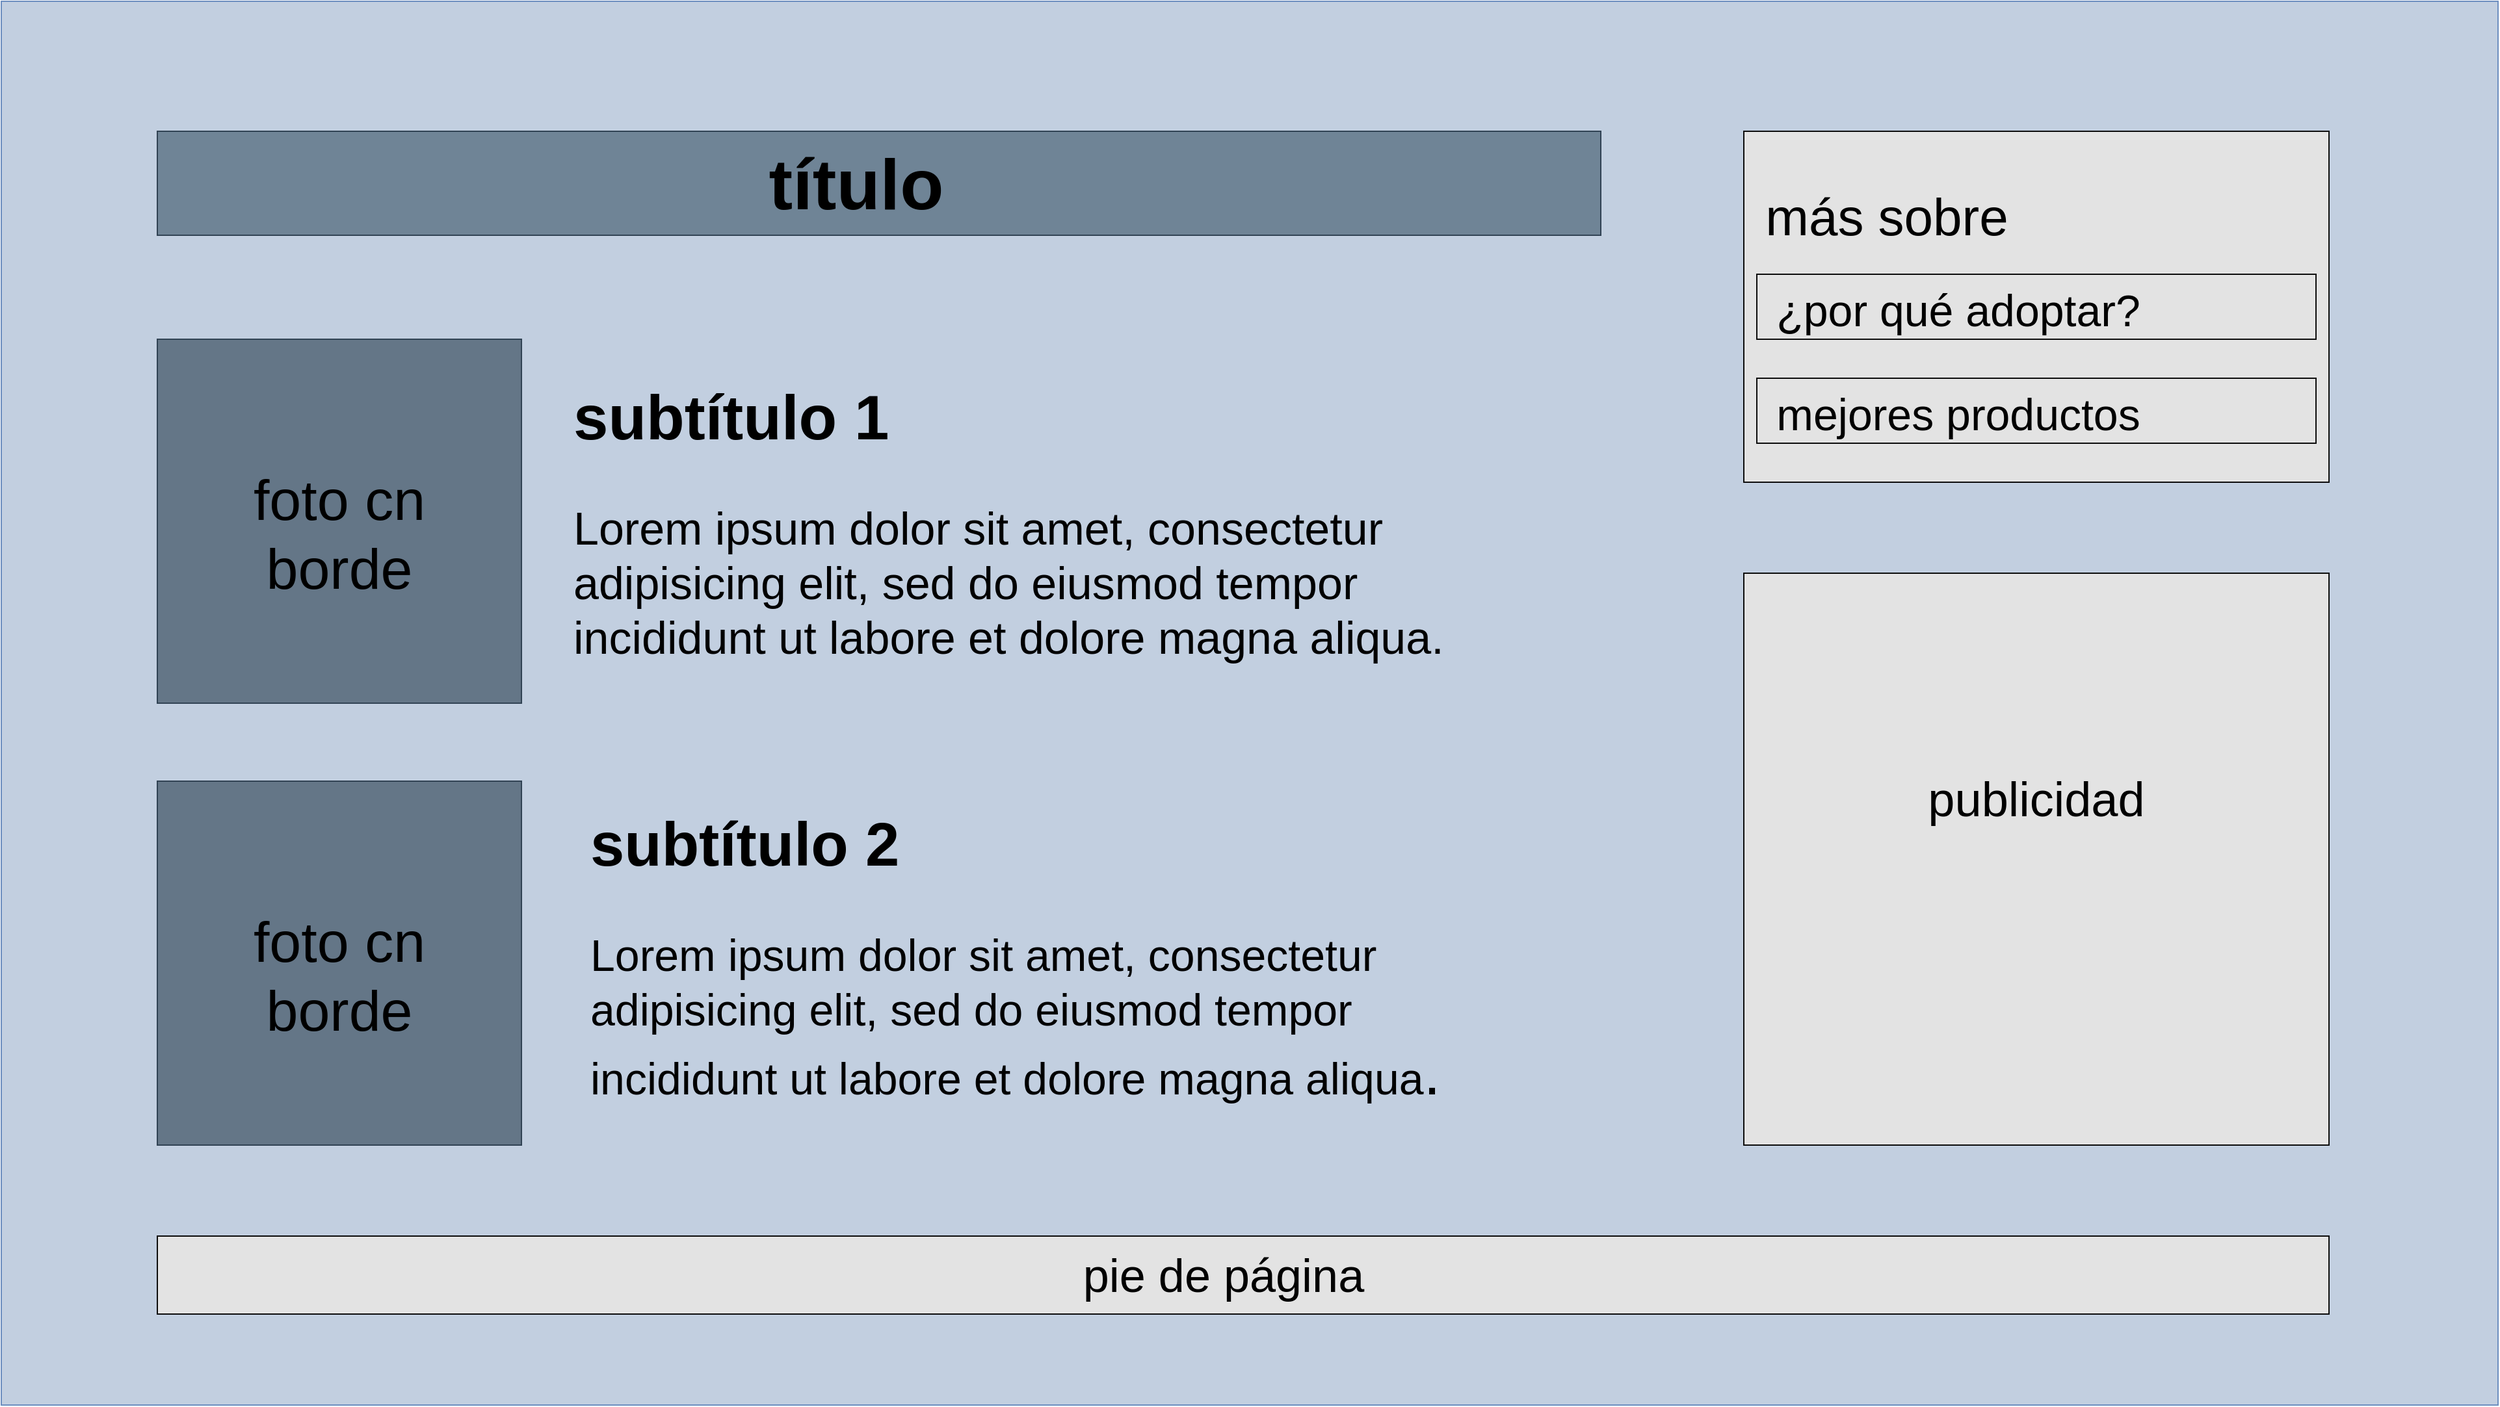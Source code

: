 <mxfile version="20.5.1" type="github">
  <diagram id="VAi6dXvgsATBHjodhpl_" name="Página-1">
    <mxGraphModel dx="2550" dy="1230" grid="1" gridSize="10" guides="1" tooltips="1" connect="1" arrows="1" fold="1" page="1" pageScale="1" pageWidth="1600" pageHeight="900" math="0" shadow="0">
      <root>
        <mxCell id="0" />
        <mxCell id="1" parent="0" />
        <mxCell id="OegOrAG5nfqqoxymJr2v-2" value="" style="rounded=0;whiteSpace=wrap;html=1;fillColor=#C2CFE0;strokeColor=#6c8ebf;" vertex="1" parent="1">
          <mxGeometry width="1920" height="1080" as="geometry" />
        </mxCell>
        <mxCell id="OegOrAG5nfqqoxymJr2v-13" value="" style="rounded=0;whiteSpace=wrap;html=1;fontSize=35;fillColor=#6F8496;strokeColor=#314354;fontColor=#ffffff;" vertex="1" parent="1">
          <mxGeometry x="120" y="100" width="1110" height="80" as="geometry" />
        </mxCell>
        <mxCell id="OegOrAG5nfqqoxymJr2v-15" value="&lt;b&gt;título&lt;/b&gt;" style="text;html=1;strokeColor=none;fillColor=none;align=center;verticalAlign=middle;whiteSpace=wrap;rounded=0;fontSize=55;" vertex="1" parent="1">
          <mxGeometry x="200" y="100" width="915" height="80" as="geometry" />
        </mxCell>
        <mxCell id="OegOrAG5nfqqoxymJr2v-17" value="" style="whiteSpace=wrap;html=1;aspect=fixed;fontSize=35;fillColor=#647687;strokeColor=#314354;fontColor=#ffffff;" vertex="1" parent="1">
          <mxGeometry x="120" y="260" width="280" height="280" as="geometry" />
        </mxCell>
        <mxCell id="OegOrAG5nfqqoxymJr2v-18" value="" style="whiteSpace=wrap;html=1;aspect=fixed;strokeColor=#314354;fontSize=35;fillColor=#647687;fontColor=#ffffff;" vertex="1" parent="1">
          <mxGeometry x="120" y="600" width="280" height="280" as="geometry" />
        </mxCell>
        <mxCell id="OegOrAG5nfqqoxymJr2v-20" value="foto cn borde" style="text;html=1;strokeColor=none;fillColor=none;align=center;verticalAlign=middle;whiteSpace=wrap;rounded=0;fontSize=44;" vertex="1" parent="1">
          <mxGeometry x="160" y="260" width="200" height="300" as="geometry" />
        </mxCell>
        <mxCell id="OegOrAG5nfqqoxymJr2v-22" value="&lt;h1 style=&quot;font-size: 48px;&quot;&gt;subtítulo 1&lt;/h1&gt;&lt;p&gt;Lorem ipsum dolor sit amet, consectetur adipisicing elit, sed do eiusmod tempor incididunt ut labore et dolore magna aliqua.&lt;/p&gt;" style="text;html=1;strokeColor=none;fillColor=none;spacing=5;spacingTop=-20;whiteSpace=wrap;overflow=hidden;rounded=0;fontSize=35;" vertex="1" parent="1">
          <mxGeometry x="435" y="270" width="730" height="300" as="geometry" />
        </mxCell>
        <mxCell id="OegOrAG5nfqqoxymJr2v-23" value="&lt;h1 style=&quot;font-size: 47px;&quot;&gt;&lt;font style=&quot;font-size: 47px;&quot;&gt;subtítulo 2&lt;/font&gt;&lt;/h1&gt;&lt;p style=&quot;&quot;&gt;&lt;font style=&quot;font-size: 34px;&quot;&gt;Lorem ipsum dolor sit amet, consectetur adipisicing elit, sed do eiusmod tempor incididunt ut labore et dolore magna aliqua&lt;/font&gt;&lt;span style=&quot;font-size: 47px;&quot;&gt;.&lt;/span&gt;&lt;/p&gt;" style="text;html=1;strokeColor=none;fillColor=none;spacing=5;spacingTop=-20;whiteSpace=wrap;overflow=hidden;rounded=0;fontSize=35;" vertex="1" parent="1">
          <mxGeometry x="448" y="600" width="705" height="280" as="geometry" />
        </mxCell>
        <mxCell id="OegOrAG5nfqqoxymJr2v-25" value="Capa sin título" parent="0" />
        <mxCell id="OegOrAG5nfqqoxymJr2v-45" value="" style="rounded=0;whiteSpace=wrap;html=1;strokeColor=#0D0D0D;fontSize=61;fillColor=#E3E3E3;" vertex="1" parent="OegOrAG5nfqqoxymJr2v-25">
          <mxGeometry x="1340" y="100" width="450" height="270" as="geometry" />
        </mxCell>
        <mxCell id="OegOrAG5nfqqoxymJr2v-46" value="" style="rounded=0;whiteSpace=wrap;html=1;strokeColor=#0D0D0D;fontSize=61;fillColor=#E3E3E3;" vertex="1" parent="OegOrAG5nfqqoxymJr2v-25">
          <mxGeometry x="1350" y="290" width="430" height="50" as="geometry" />
        </mxCell>
        <mxCell id="OegOrAG5nfqqoxymJr2v-47" value="" style="rounded=0;whiteSpace=wrap;html=1;strokeColor=#0D0D0D;fontSize=61;fillColor=#E3E3E3;" vertex="1" parent="OegOrAG5nfqqoxymJr2v-25">
          <mxGeometry x="1350" y="210" width="430" height="50" as="geometry" />
        </mxCell>
        <mxCell id="OegOrAG5nfqqoxymJr2v-49" value="más sobre" style="text;html=1;strokeColor=none;fillColor=none;align=center;verticalAlign=middle;whiteSpace=wrap;rounded=0;fontSize=40;" vertex="1" parent="OegOrAG5nfqqoxymJr2v-25">
          <mxGeometry x="1240" y="140" width="420" height="50" as="geometry" />
        </mxCell>
        <mxCell id="OegOrAG5nfqqoxymJr2v-50" value="&lt;font style=&quot;font-size: 34px;&quot;&gt;mejores productos&lt;/font&gt;" style="text;html=1;strokeColor=none;fillColor=none;align=center;verticalAlign=middle;whiteSpace=wrap;rounded=0;fontSize=55;" vertex="1" parent="OegOrAG5nfqqoxymJr2v-25">
          <mxGeometry x="1330" y="290" width="350" height="40" as="geometry" />
        </mxCell>
        <mxCell id="OegOrAG5nfqqoxymJr2v-51" value="&lt;font style=&quot;font-size: 34px;&quot;&gt;¿por qué adoptar?&lt;/font&gt;" style="text;html=1;strokeColor=none;fillColor=none;align=center;verticalAlign=middle;whiteSpace=wrap;rounded=0;fontSize=55;" vertex="1" parent="OegOrAG5nfqqoxymJr2v-25">
          <mxGeometry x="1330" y="210" width="350" height="40" as="geometry" />
        </mxCell>
        <mxCell id="OegOrAG5nfqqoxymJr2v-53" value="foto cn borde" style="text;html=1;strokeColor=none;fillColor=none;align=center;verticalAlign=middle;whiteSpace=wrap;rounded=0;fontSize=44;" vertex="1" parent="OegOrAG5nfqqoxymJr2v-25">
          <mxGeometry x="160" y="600" width="200" height="300" as="geometry" />
        </mxCell>
        <mxCell id="OegOrAG5nfqqoxymJr2v-55" value="" style="rounded=0;whiteSpace=wrap;html=1;strokeColor=#0D0D0D;fontSize=44;fillColor=#E3E3E3;" vertex="1" parent="OegOrAG5nfqqoxymJr2v-25">
          <mxGeometry x="1340" y="440" width="450" height="440" as="geometry" />
        </mxCell>
        <mxCell id="OegOrAG5nfqqoxymJr2v-57" value="publicidad" style="text;html=1;strokeColor=none;fillColor=none;align=center;verticalAlign=middle;whiteSpace=wrap;rounded=0;fontSize=37;" vertex="1" parent="OegOrAG5nfqqoxymJr2v-25">
          <mxGeometry x="1420" y="525" width="290" height="180" as="geometry" />
        </mxCell>
        <mxCell id="OegOrAG5nfqqoxymJr2v-58" value="" style="rounded=0;whiteSpace=wrap;html=1;strokeColor=#0D0D0D;fontSize=44;fillColor=#E3E3E3;" vertex="1" parent="OegOrAG5nfqqoxymJr2v-25">
          <mxGeometry x="120" y="950" width="1670" height="60" as="geometry" />
        </mxCell>
        <mxCell id="OegOrAG5nfqqoxymJr2v-60" value="pie de página" style="text;html=1;strokeColor=none;fillColor=none;align=center;verticalAlign=middle;whiteSpace=wrap;rounded=0;fontSize=36;" vertex="1" parent="OegOrAG5nfqqoxymJr2v-25">
          <mxGeometry x="640" y="965" width="600" height="30" as="geometry" />
        </mxCell>
      </root>
    </mxGraphModel>
  </diagram>
</mxfile>
